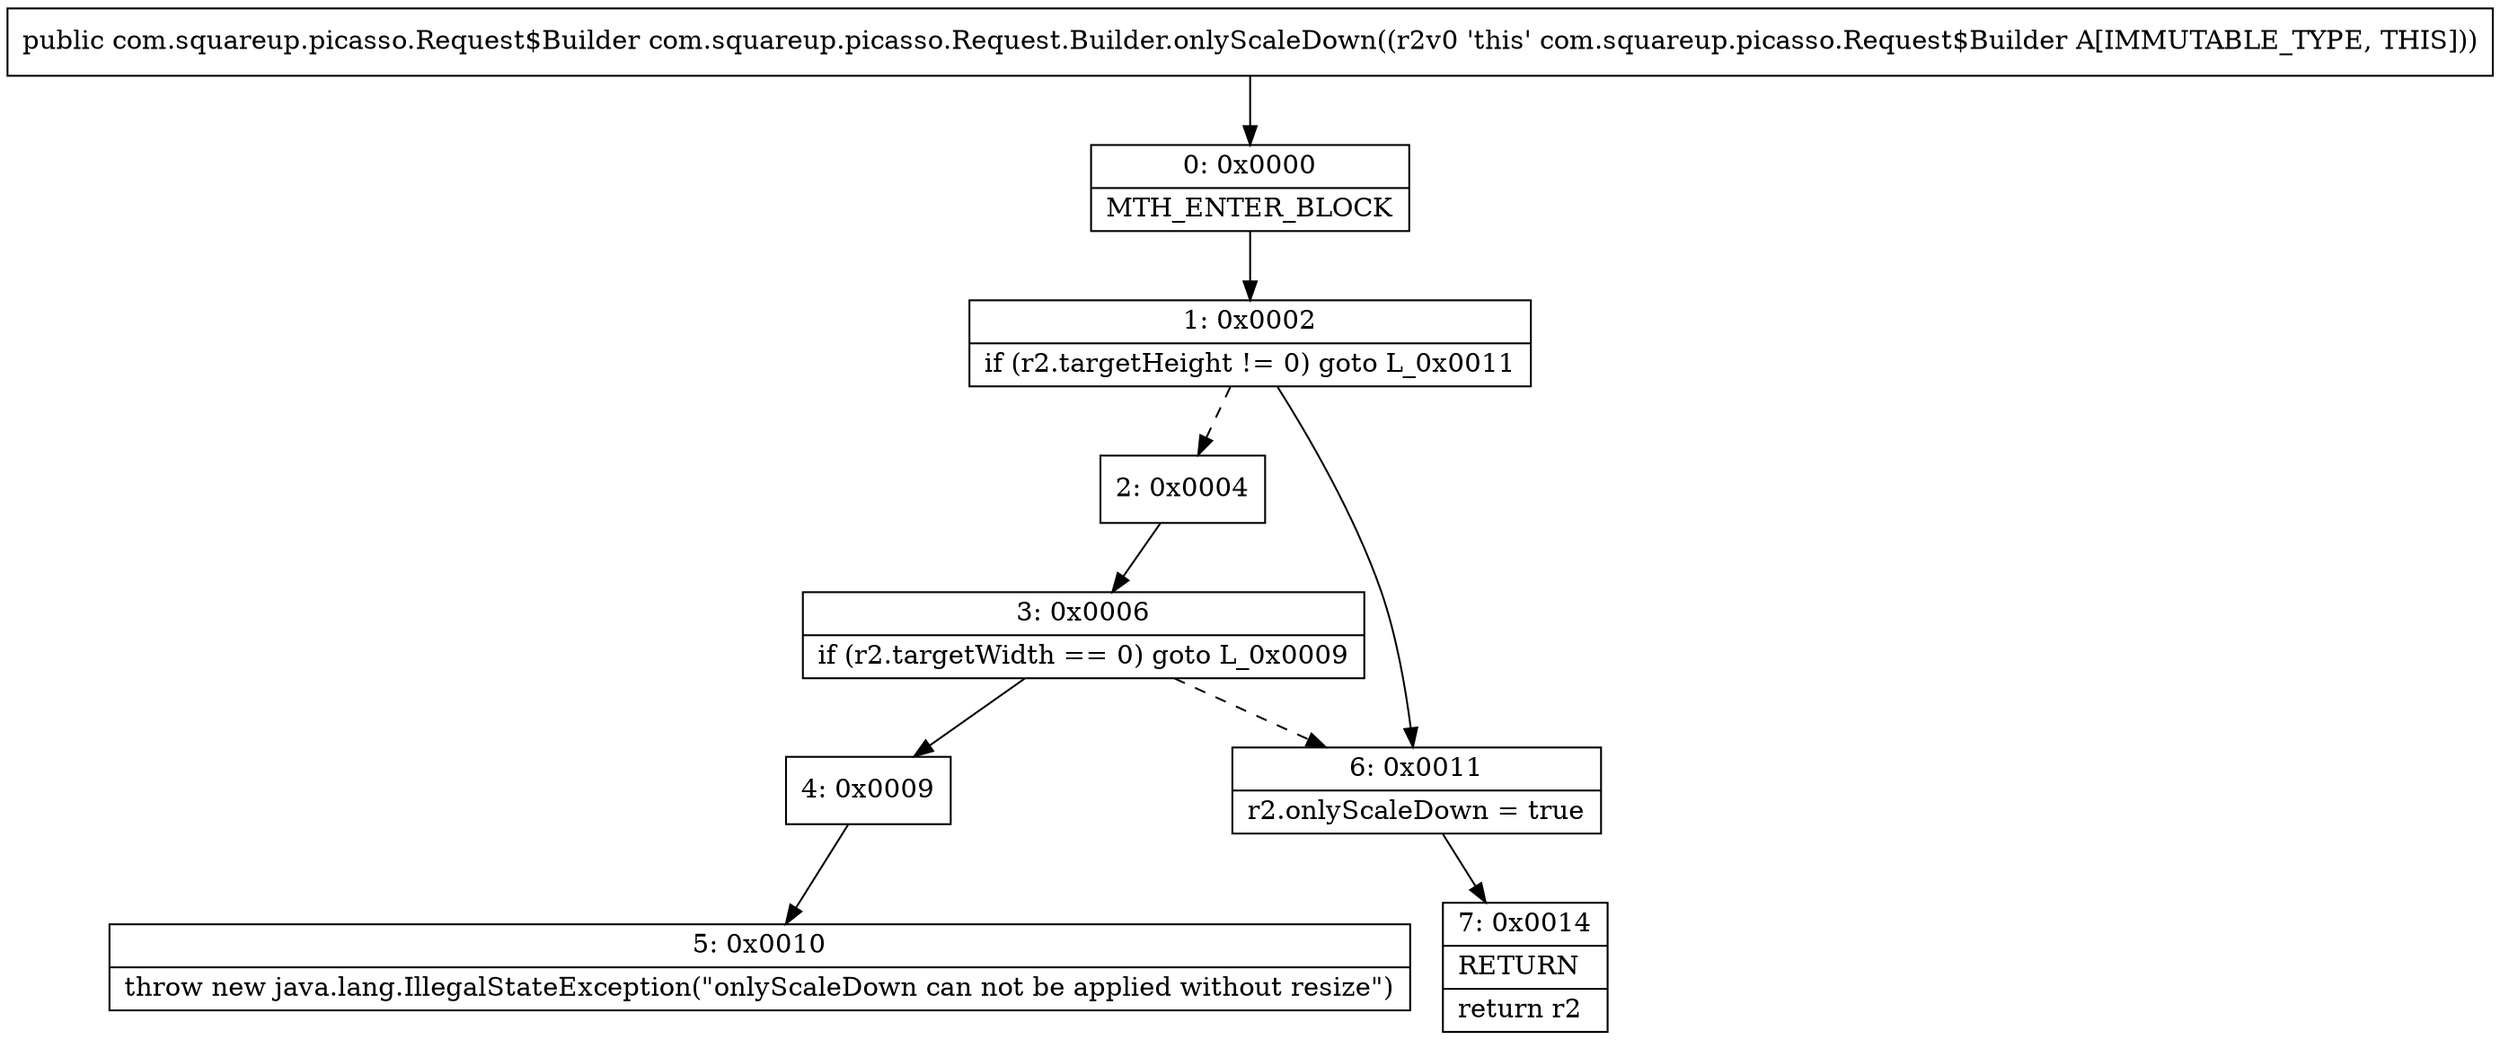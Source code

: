 digraph "CFG forcom.squareup.picasso.Request.Builder.onlyScaleDown()Lcom\/squareup\/picasso\/Request$Builder;" {
Node_0 [shape=record,label="{0\:\ 0x0000|MTH_ENTER_BLOCK\l}"];
Node_1 [shape=record,label="{1\:\ 0x0002|if (r2.targetHeight != 0) goto L_0x0011\l}"];
Node_2 [shape=record,label="{2\:\ 0x0004}"];
Node_3 [shape=record,label="{3\:\ 0x0006|if (r2.targetWidth == 0) goto L_0x0009\l}"];
Node_4 [shape=record,label="{4\:\ 0x0009}"];
Node_5 [shape=record,label="{5\:\ 0x0010|throw new java.lang.IllegalStateException(\"onlyScaleDown can not be applied without resize\")\l}"];
Node_6 [shape=record,label="{6\:\ 0x0011|r2.onlyScaleDown = true\l}"];
Node_7 [shape=record,label="{7\:\ 0x0014|RETURN\l|return r2\l}"];
MethodNode[shape=record,label="{public com.squareup.picasso.Request$Builder com.squareup.picasso.Request.Builder.onlyScaleDown((r2v0 'this' com.squareup.picasso.Request$Builder A[IMMUTABLE_TYPE, THIS])) }"];
MethodNode -> Node_0;
Node_0 -> Node_1;
Node_1 -> Node_2[style=dashed];
Node_1 -> Node_6;
Node_2 -> Node_3;
Node_3 -> Node_4;
Node_3 -> Node_6[style=dashed];
Node_4 -> Node_5;
Node_6 -> Node_7;
}

